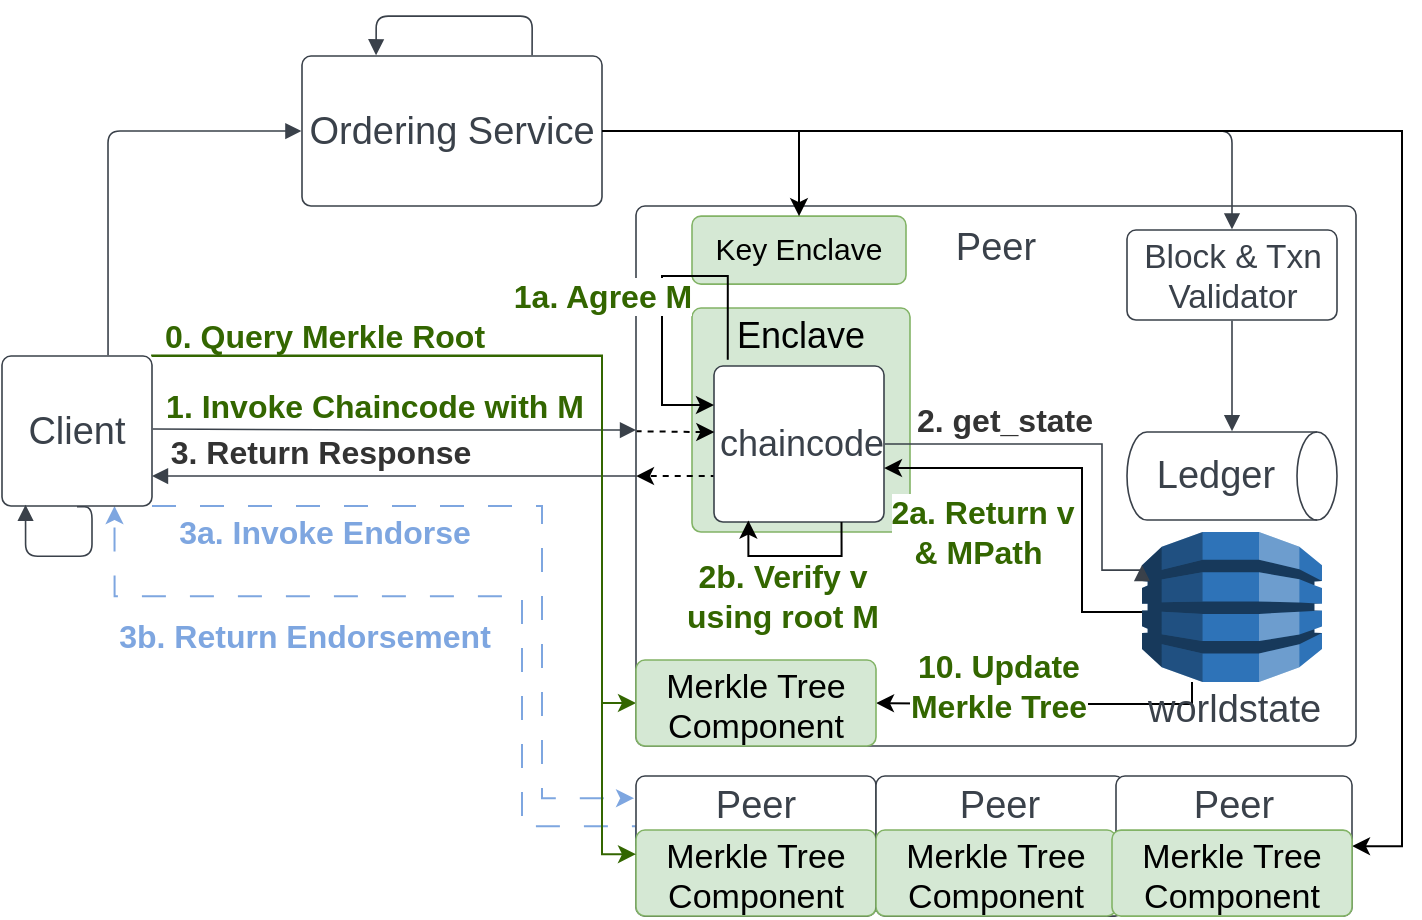<mxfile version="23.1.7" type="github">
  <diagram name="Page-1" id="2Qo3VVF-3oib3DrqM41G">
    <mxGraphModel dx="995" dy="664" grid="1" gridSize="10" guides="1" tooltips="1" connect="1" arrows="1" fold="1" page="1" pageScale="1" pageWidth="850" pageHeight="1100" math="0" shadow="0">
      <root>
        <mxCell id="0" />
        <mxCell id="1" parent="0" />
        <mxCell id="80n4Q8HTgA_iZEEhI7hq-1" style="edgeStyle=orthogonalEdgeStyle;rounded=0;orthogonalLoop=1;jettySize=auto;html=1;exitX=0;exitY=0.5;exitDx=0;exitDy=0;entryX=0.75;entryY=1;entryDx=0;entryDy=0;dashed=1;dashPattern=12 12;fillColor=#d5e8d4;strokeColor=#7EA6E0;" edge="1" parent="1" source="80n4Q8HTgA_iZEEhI7hq-3" target="80n4Q8HTgA_iZEEhI7hq-4">
          <mxGeometry relative="1" as="geometry">
            <Array as="points">
              <mxPoint x="367" y="455.08" />
              <mxPoint x="310" y="455.08" />
              <mxPoint x="310" y="340.08" />
              <mxPoint x="106" y="340.08" />
            </Array>
          </mxGeometry>
        </mxCell>
        <mxCell id="80n4Q8HTgA_iZEEhI7hq-49" value="&lt;b&gt;&lt;font color=&quot;#7ea6e0&quot; style=&quot;font-size: 16px;&quot;&gt;3b. Return Endorsement&lt;/font&gt;&lt;/b&gt;" style="edgeLabel;html=1;align=center;verticalAlign=middle;resizable=0;points=[];" vertex="1" connectable="0" parent="80n4Q8HTgA_iZEEhI7hq-1">
          <mxGeometry x="0.447" relative="1" as="geometry">
            <mxPoint x="20" y="20" as="offset" />
          </mxGeometry>
        </mxCell>
        <mxCell id="80n4Q8HTgA_iZEEhI7hq-3" value="&lt;font style=&quot;font-size: 19px;&quot;&gt;Peer&lt;/font&gt;&lt;br&gt;&lt;br&gt;&lt;br&gt;&lt;br&gt;&lt;br&gt;&lt;br&gt;&lt;br&gt;&lt;br&gt;&lt;br&gt;&lt;br&gt;&lt;div&gt;&lt;br/&gt;&lt;/div&gt;" style="html=1;overflow=block;blockSpacing=1;whiteSpace=wrap;fontSize=16.7;fontColor=#3a414a;spacing=3.8;strokeColor=#3a414a;strokeOpacity=100;rounded=1;absoluteArcSize=1;arcSize=9;strokeWidth=0.8;lucidId=gJdIC6EkD9Za;container=1;collapsible=0;" vertex="1" parent="1">
          <mxGeometry x="367" y="430.03" width="120" height="70.05" as="geometry" />
        </mxCell>
        <mxCell id="80n4Q8HTgA_iZEEhI7hq-33" value="&lt;font style=&quot;font-size: 17px;&quot;&gt;Merkle Tree Component&lt;/font&gt;" style="html=1;overflow=block;blockSpacing=1;whiteSpace=wrap;fontSize=16.7;spacing=3.8;strokeColor=#82b366;strokeOpacity=100;rounded=1;absoluteArcSize=1;arcSize=9;strokeWidth=0.8;lucidId=gJdI5SxZYz~T;fillColor=#d5e8d4;" vertex="1" parent="80n4Q8HTgA_iZEEhI7hq-3">
          <mxGeometry y="27" width="120" height="43" as="geometry" />
        </mxCell>
        <mxCell id="80n4Q8HTgA_iZEEhI7hq-44" style="edgeStyle=orthogonalEdgeStyle;rounded=0;orthogonalLoop=1;jettySize=auto;html=1;exitX=1;exitY=0;exitDx=0;exitDy=0;entryX=0;entryY=0.5;entryDx=0;entryDy=0;strokeColor=#336600;" edge="1" parent="1" source="80n4Q8HTgA_iZEEhI7hq-4" target="80n4Q8HTgA_iZEEhI7hq-37">
          <mxGeometry relative="1" as="geometry">
            <Array as="points">
              <mxPoint x="350" y="220.08" />
              <mxPoint x="350" y="394.08" />
            </Array>
          </mxGeometry>
        </mxCell>
        <mxCell id="80n4Q8HTgA_iZEEhI7hq-45" value="&lt;b&gt;&lt;font style=&quot;font-size: 16px;&quot; color=&quot;#336600&quot;&gt;0. Query Merkle Root&lt;/font&gt;&lt;/b&gt;" style="edgeLabel;html=1;align=center;verticalAlign=middle;resizable=0;points=[];" vertex="1" connectable="0" parent="80n4Q8HTgA_iZEEhI7hq-44">
          <mxGeometry x="-0.637" y="1" relative="1" as="geometry">
            <mxPoint x="10" y="-9" as="offset" />
          </mxGeometry>
        </mxCell>
        <mxCell id="80n4Q8HTgA_iZEEhI7hq-4" value="&lt;font style=&quot;font-size: 19px;&quot;&gt;Client&lt;/font&gt;" style="html=1;overflow=block;blockSpacing=1;whiteSpace=wrap;fontSize=16.7;fontColor=#3a414a;spacing=3.8;strokeColor=#3a414a;strokeOpacity=100;rounded=1;absoluteArcSize=1;arcSize=9;strokeWidth=0.8;lucidId=gJdIgxv0D-uK;" vertex="1" parent="1">
          <mxGeometry x="50" y="220.03" width="75" height="75" as="geometry" />
        </mxCell>
        <mxCell id="80n4Q8HTgA_iZEEhI7hq-5" value="&lt;font style=&quot;font-size: 19px;&quot;&gt;Ordering Service&lt;/font&gt;" style="html=1;overflow=block;blockSpacing=1;whiteSpace=wrap;fontSize=16.7;fontColor=#3a414a;spacing=3.8;strokeColor=#3a414a;strokeOpacity=100;rounded=1;absoluteArcSize=1;arcSize=9;strokeWidth=0.8;lucidId=gJdIvHb7BSO.;" vertex="1" parent="1">
          <mxGeometry x="200" y="70.03" width="150" height="75" as="geometry" />
        </mxCell>
        <mxCell id="80n4Q8HTgA_iZEEhI7hq-6" value="&lt;font style=&quot;font-size: 19px;&quot;&gt;Peer&lt;br&gt;&lt;br&gt;&lt;br&gt;&lt;br&gt;&lt;br&gt;&lt;br&gt;&lt;br&gt;&lt;br&gt;&lt;br&gt;&lt;br&gt;&lt;br&gt;&lt;/font&gt;" style="html=1;overflow=block;blockSpacing=1;whiteSpace=wrap;fontSize=16.7;fontColor=#3a414a;spacing=3.8;strokeColor=#3a414a;strokeOpacity=100;rounded=1;absoluteArcSize=1;arcSize=9;strokeWidth=0.8;lucidId=gJdIC6EkD9Za;container=1;collapsible=0;" vertex="1" parent="1">
          <mxGeometry x="367" y="145.03" width="360" height="270" as="geometry" />
        </mxCell>
        <mxCell id="80n4Q8HTgA_iZEEhI7hq-7" value="&lt;span style=&quot;font-size: 18px;&quot;&gt;Enclave&lt;br&gt;&lt;br&gt;&lt;br&gt;&lt;br&gt;&lt;br&gt;&lt;/span&gt;" style="html=1;overflow=block;blockSpacing=1;whiteSpace=wrap;fontSize=16.7;spacing=3.8;strokeColor=#82b366;strokeOpacity=100;rounded=1;absoluteArcSize=1;arcSize=9;strokeWidth=0.8;lucidId=gJdI5SxZYz~T;fillColor=#d5e8d4;" vertex="1" parent="80n4Q8HTgA_iZEEhI7hq-6">
          <mxGeometry x="28" y="51" width="109" height="112" as="geometry" />
        </mxCell>
        <mxCell id="80n4Q8HTgA_iZEEhI7hq-8" style="edgeStyle=orthogonalEdgeStyle;rounded=0;orthogonalLoop=1;jettySize=auto;html=1;entryX=0;entryY=0.5;entryDx=0;entryDy=0;exitX=-0.016;exitY=0.705;exitDx=0;exitDy=0;exitPerimeter=0;dashed=1;" edge="1" parent="80n4Q8HTgA_iZEEhI7hq-6" source="80n4Q8HTgA_iZEEhI7hq-9" target="80n4Q8HTgA_iZEEhI7hq-6">
          <mxGeometry relative="1" as="geometry">
            <Array as="points">
              <mxPoint x="39" y="135" />
              <mxPoint x="39" y="135" />
            </Array>
          </mxGeometry>
        </mxCell>
        <mxCell id="80n4Q8HTgA_iZEEhI7hq-9" value="&lt;font style=&quot;font-size: 18px;&quot;&gt;chaincode&lt;/font&gt;" style="html=1;overflow=block;blockSpacing=1;whiteSpace=wrap;fontSize=16.7;fontColor=#3a414a;spacing=3.8;strokeColor=#3a414a;strokeOpacity=100;rounded=1;absoluteArcSize=1;arcSize=9;strokeWidth=0.8;lucidId=gJdI5SxZYz~T;" vertex="1" parent="80n4Q8HTgA_iZEEhI7hq-6">
          <mxGeometry x="39" y="80" width="85" height="78" as="geometry" />
        </mxCell>
        <mxCell id="80n4Q8HTgA_iZEEhI7hq-38" style="edgeStyle=orthogonalEdgeStyle;rounded=0;orthogonalLoop=1;jettySize=auto;html=1;entryX=1;entryY=0.5;entryDx=0;entryDy=0;" edge="1" parent="80n4Q8HTgA_iZEEhI7hq-6" source="80n4Q8HTgA_iZEEhI7hq-10" target="80n4Q8HTgA_iZEEhI7hq-37">
          <mxGeometry relative="1" as="geometry">
            <Array as="points">
              <mxPoint x="278" y="249" />
              <mxPoint x="177" y="249" />
            </Array>
          </mxGeometry>
        </mxCell>
        <mxCell id="80n4Q8HTgA_iZEEhI7hq-39" value="&lt;b style=&quot;font-size: 16px;&quot;&gt;&lt;font color=&quot;#336600&quot;&gt;10. Update&lt;br&gt;Merkle Tree&lt;/font&gt;&lt;/b&gt;" style="edgeLabel;html=1;align=center;verticalAlign=middle;resizable=0;points=[];" vertex="1" connectable="0" parent="80n4Q8HTgA_iZEEhI7hq-38">
          <mxGeometry x="0.473" y="1" relative="1" as="geometry">
            <mxPoint x="16" y="-10" as="offset" />
          </mxGeometry>
        </mxCell>
        <mxCell id="80n4Q8HTgA_iZEEhI7hq-10" value="&lt;font style=&quot;font-size: 19px;&quot;&gt;worldstate&lt;/font&gt;" style="html=1;overflow=block;blockSpacing=1;whiteSpace=wrap;shape=mxgraph.aws3.dynamo_db;labelPosition=center;verticalLabelPosition=bottom;align=center;verticalAlign=top;pointerEvents=1;fontSize=16.7;fontColor=#3a414a;spacing=3.8;strokeColor=#3a414a;strokeOpacity=100;rounded=1;absoluteArcSize=1;arcSize=9;fillColor=#2e73b8;strokeWidth=0.8;lucidId=gJdIeH.mhM4w;" vertex="1" parent="80n4Q8HTgA_iZEEhI7hq-6">
          <mxGeometry x="253" y="163" width="90" height="75" as="geometry" />
        </mxCell>
        <mxCell id="80n4Q8HTgA_iZEEhI7hq-11" value="Block &amp;amp; Txn&lt;br&gt;Validator" style="html=1;overflow=block;blockSpacing=1;whiteSpace=wrap;fontSize=16.7;fontColor=#3a414a;spacing=3.8;strokeColor=#3a414a;strokeOpacity=100;rounded=1;absoluteArcSize=1;arcSize=9;strokeWidth=0.8;lucidId=gJdIPFnTu.oT;" vertex="1" parent="80n4Q8HTgA_iZEEhI7hq-6">
          <mxGeometry x="245.5" y="12" width="105" height="45" as="geometry" />
        </mxCell>
        <mxCell id="80n4Q8HTgA_iZEEhI7hq-12" value="&lt;font style=&quot;font-size: 19px;&quot;&gt;Ledger&lt;/font&gt;" style="html=1;overflow=block;blockSpacing=1;whiteSpace=wrap;shape=cylinder3;direction=south;size=10;anchorPointDirection=0;boundedLbl=1;fontSize=16.7;fontColor=#3a414a;spacing=3.8;strokeColor=#3a414a;strokeOpacity=100;rounded=1;absoluteArcSize=1;arcSize=9;strokeWidth=0.8;lucidId=gJdIh2kn3Ske;" vertex="1" parent="80n4Q8HTgA_iZEEhI7hq-6">
          <mxGeometry x="245.5" y="113" width="105" height="44" as="geometry" />
        </mxCell>
        <mxCell id="80n4Q8HTgA_iZEEhI7hq-13" value="" style="html=1;jettySize=18;whiteSpace=wrap;fontSize=13;strokeColor=#3a414a;strokeOpacity=100;strokeWidth=0.8;rounded=0;arcSize=12;edgeStyle=orthogonalEdgeStyle;startArrow=none;endArrow=block;endFill=1;exitX=1.005;exitY=0.5;exitPerimeter=0;entryX=0;entryY=0.22;entryPerimeter=0;lucidId=gJdI9AyTRsS.;entryDx=0;entryDy=0;curved=0;" edge="1" parent="80n4Q8HTgA_iZEEhI7hq-6" source="80n4Q8HTgA_iZEEhI7hq-9" target="80n4Q8HTgA_iZEEhI7hq-10">
          <mxGeometry width="100" height="100" relative="1" as="geometry">
            <Array as="points">
              <mxPoint x="233" y="119" />
              <mxPoint x="233" y="182" />
              <mxPoint x="253" y="182" />
            </Array>
          </mxGeometry>
        </mxCell>
        <mxCell id="80n4Q8HTgA_iZEEhI7hq-14" value="&lt;font style=&quot;font-size: 16px;&quot;&gt;2. get_state&lt;/font&gt;" style="text;html=1;resizable=0;labelBackgroundColor=default;align=center;verticalAlign=middle;fontStyle=1;fontColor=#333333;fontSize=13.3;" vertex="1" parent="80n4Q8HTgA_iZEEhI7hq-13">
          <mxGeometry x="-0.478" relative="1" as="geometry">
            <mxPoint x="9" y="-12" as="offset" />
          </mxGeometry>
        </mxCell>
        <mxCell id="80n4Q8HTgA_iZEEhI7hq-15" value="" style="html=1;jettySize=18;whiteSpace=wrap;fontSize=13;strokeColor=#3a414a;strokeOpacity=100;strokeWidth=0.8;rounded=1;arcSize=12;edgeStyle=orthogonalEdgeStyle;startArrow=none;endArrow=block;endFill=1;exitX=0.5;exitY=1.008;exitPerimeter=0;entryX=0.5;entryY=-0.009;entryPerimeter=0;lucidId=gJdIpPk4oHPC;" edge="1" parent="80n4Q8HTgA_iZEEhI7hq-6" source="80n4Q8HTgA_iZEEhI7hq-11" target="80n4Q8HTgA_iZEEhI7hq-12">
          <mxGeometry width="100" height="100" relative="1" as="geometry">
            <Array as="points" />
          </mxGeometry>
        </mxCell>
        <mxCell id="80n4Q8HTgA_iZEEhI7hq-17" style="edgeStyle=orthogonalEdgeStyle;rounded=0;orthogonalLoop=1;jettySize=auto;html=1;entryX=0.001;entryY=0.417;entryDx=0;entryDy=0;entryPerimeter=0;exitX=0.002;exitY=0.423;exitDx=0;exitDy=0;exitPerimeter=0;dashed=1;startArrow=classic;startFill=1;endArrow=none;endFill=0;" edge="1" parent="80n4Q8HTgA_iZEEhI7hq-6" source="80n4Q8HTgA_iZEEhI7hq-9" target="80n4Q8HTgA_iZEEhI7hq-6">
          <mxGeometry relative="1" as="geometry">
            <Array as="points">
              <mxPoint x="29" y="113" />
            </Array>
          </mxGeometry>
        </mxCell>
        <mxCell id="80n4Q8HTgA_iZEEhI7hq-37" value="&lt;font style=&quot;font-size: 17px;&quot;&gt;Merkle Tree Component&lt;/font&gt;" style="html=1;overflow=block;blockSpacing=1;whiteSpace=wrap;fontSize=16.7;spacing=3.8;strokeColor=#82b366;strokeOpacity=100;rounded=1;absoluteArcSize=1;arcSize=9;strokeWidth=0.8;lucidId=gJdI5SxZYz~T;fillColor=#d5e8d4;" vertex="1" parent="80n4Q8HTgA_iZEEhI7hq-6">
          <mxGeometry y="227.0" width="120" height="43" as="geometry" />
        </mxCell>
        <mxCell id="80n4Q8HTgA_iZEEhI7hq-41" style="edgeStyle=orthogonalEdgeStyle;rounded=0;orthogonalLoop=1;jettySize=auto;html=1;entryX=1;entryY=0.654;entryDx=0;entryDy=0;entryPerimeter=0;" edge="1" parent="80n4Q8HTgA_iZEEhI7hq-6" source="80n4Q8HTgA_iZEEhI7hq-10" target="80n4Q8HTgA_iZEEhI7hq-9">
          <mxGeometry relative="1" as="geometry">
            <Array as="points">
              <mxPoint x="223" y="203" />
              <mxPoint x="223" y="131" />
            </Array>
          </mxGeometry>
        </mxCell>
        <mxCell id="80n4Q8HTgA_iZEEhI7hq-42" value="&lt;font style=&quot;font-size: 16px;&quot; color=&quot;#336600&quot;&gt;&lt;b&gt;2a. Return v&lt;br&gt;&amp;amp; MPath&amp;nbsp;&lt;/b&gt;&lt;/font&gt;" style="edgeLabel;html=1;align=center;verticalAlign=middle;resizable=0;points=[];" vertex="1" connectable="0" parent="80n4Q8HTgA_iZEEhI7hq-41">
          <mxGeometry x="0.391" y="3" relative="1" as="geometry">
            <mxPoint x="-12" y="29" as="offset" />
          </mxGeometry>
        </mxCell>
        <mxCell id="80n4Q8HTgA_iZEEhI7hq-43" value="&lt;b style=&quot;font-size: 16px;&quot;&gt;&lt;font color=&quot;#336600&quot;&gt;2b. Verify v&lt;br&gt;using root M&lt;/font&gt;&lt;/b&gt;" style="edgeStyle=orthogonalEdgeStyle;rounded=0;orthogonalLoop=1;jettySize=auto;html=1;entryX=0.202;entryY=0.99;entryDx=0;entryDy=0;entryPerimeter=0;exitX=0.75;exitY=1;exitDx=0;exitDy=0;" edge="1" parent="80n4Q8HTgA_iZEEhI7hq-6" source="80n4Q8HTgA_iZEEhI7hq-9" target="80n4Q8HTgA_iZEEhI7hq-9">
          <mxGeometry x="0.15" y="20" relative="1" as="geometry">
            <Array as="points">
              <mxPoint x="103" y="175" />
              <mxPoint x="56" y="175" />
            </Array>
            <mxPoint as="offset" />
          </mxGeometry>
        </mxCell>
        <mxCell id="80n4Q8HTgA_iZEEhI7hq-50" value="&lt;span style=&quot;font-size: 15px;&quot;&gt;Key Enclave&lt;br&gt;&lt;/span&gt;" style="html=1;overflow=block;blockSpacing=1;whiteSpace=wrap;fontSize=16.7;spacing=3.8;strokeColor=#82b366;strokeOpacity=100;rounded=1;absoluteArcSize=1;arcSize=9;strokeWidth=0.8;lucidId=gJdI5SxZYz~T;fillColor=#d5e8d4;" vertex="1" parent="80n4Q8HTgA_iZEEhI7hq-6">
          <mxGeometry x="28" y="5.05" width="107" height="34" as="geometry" />
        </mxCell>
        <mxCell id="80n4Q8HTgA_iZEEhI7hq-52" style="edgeStyle=orthogonalEdgeStyle;rounded=0;orthogonalLoop=1;jettySize=auto;html=1;exitX=0.081;exitY=-0.041;exitDx=0;exitDy=0;entryX=0;entryY=0.25;entryDx=0;entryDy=0;exitPerimeter=0;" edge="1" parent="80n4Q8HTgA_iZEEhI7hq-6" source="80n4Q8HTgA_iZEEhI7hq-9" target="80n4Q8HTgA_iZEEhI7hq-9">
          <mxGeometry relative="1" as="geometry">
            <mxPoint x="-47" y="25.05" as="targetPoint" />
            <Array as="points">
              <mxPoint x="46" y="35" />
              <mxPoint x="13" y="35" />
              <mxPoint x="13" y="100" />
            </Array>
          </mxGeometry>
        </mxCell>
        <mxCell id="80n4Q8HTgA_iZEEhI7hq-53" value="&lt;b&gt;&lt;font style=&quot;font-size: 16px;&quot; color=&quot;#336600&quot;&gt;1a. Agree M&lt;/font&gt;&lt;/b&gt;" style="edgeLabel;html=1;align=center;verticalAlign=middle;resizable=0;points=[];" vertex="1" connectable="0" parent="80n4Q8HTgA_iZEEhI7hq-52">
          <mxGeometry x="0.085" y="-1" relative="1" as="geometry">
            <mxPoint x="-29" y="-5" as="offset" />
          </mxGeometry>
        </mxCell>
        <mxCell id="80n4Q8HTgA_iZEEhI7hq-18" value="" style="html=1;jettySize=18;whiteSpace=wrap;fontSize=13;strokeColor=#3a414a;strokeOpacity=100;strokeWidth=0.8;rounded=1;arcSize=12;edgeStyle=orthogonalEdgeStyle;startArrow=none;endArrow=block;endFill=1;exitX=1.005;exitY=0.5;exitPerimeter=0;lucidId=gJdIXWOxPbk5;" edge="1" parent="1">
          <mxGeometry width="100" height="100" relative="1" as="geometry">
            <Array as="points" />
            <mxPoint x="125.375" y="256.53" as="sourcePoint" />
            <mxPoint x="367" y="257.03" as="targetPoint" />
          </mxGeometry>
        </mxCell>
        <mxCell id="80n4Q8HTgA_iZEEhI7hq-19" value="&lt;font color=&quot;#336600&quot; size=&quot;1&quot;&gt;&lt;span style=&quot;caret-color: rgb(51, 51, 51);&quot;&gt;&lt;b style=&quot;font-size: 16px;&quot;&gt;1. Invoke Chaincode with M&lt;/b&gt;&lt;/span&gt;&lt;/font&gt;" style="text;html=1;resizable=0;labelBackgroundColor=default;align=center;verticalAlign=middle;" vertex="1" parent="80n4Q8HTgA_iZEEhI7hq-18">
          <mxGeometry x="-0.662" relative="1" as="geometry">
            <mxPoint x="69" y="-12" as="offset" />
          </mxGeometry>
        </mxCell>
        <mxCell id="80n4Q8HTgA_iZEEhI7hq-20" style="edgeStyle=orthogonalEdgeStyle;rounded=0;orthogonalLoop=1;jettySize=auto;html=1;exitX=0;exitY=0;exitDx=0;exitDy=0;" edge="1" parent="80n4Q8HTgA_iZEEhI7hq-18" source="80n4Q8HTgA_iZEEhI7hq-19" target="80n4Q8HTgA_iZEEhI7hq-19">
          <mxGeometry relative="1" as="geometry" />
        </mxCell>
        <mxCell id="80n4Q8HTgA_iZEEhI7hq-21" style="edgeStyle=orthogonalEdgeStyle;rounded=0;orthogonalLoop=1;jettySize=auto;html=1;exitX=0;exitY=0;exitDx=0;exitDy=0;" edge="1" parent="80n4Q8HTgA_iZEEhI7hq-18" source="80n4Q8HTgA_iZEEhI7hq-19" target="80n4Q8HTgA_iZEEhI7hq-19">
          <mxGeometry relative="1" as="geometry" />
        </mxCell>
        <mxCell id="80n4Q8HTgA_iZEEhI7hq-22" value="" style="html=1;jettySize=18;whiteSpace=wrap;overflow=block;blockSpacing=1;fontSize=13;strokeColor=#3a414a;strokeOpacity=100;strokeWidth=0.8;rounded=1;arcSize=12;edgeStyle=orthogonalEdgeStyle;startArrow=none;endArrow=block;endFill=1;exitX=0.5;exitY=1.005;exitPerimeter=0;lucidId=gJdI6e9lcOTb;entryX=0.157;entryY=0.992;entryDx=0;entryDy=0;entryPerimeter=0;" edge="1" parent="1" source="80n4Q8HTgA_iZEEhI7hq-4" target="80n4Q8HTgA_iZEEhI7hq-4">
          <mxGeometry width="100" height="100" relative="1" as="geometry">
            <Array as="points">
              <mxPoint x="95" y="295.08" />
              <mxPoint x="95" y="320.08" />
              <mxPoint x="62" y="320.08" />
            </Array>
            <mxPoint x="45" y="340.08" as="targetPoint" />
          </mxGeometry>
        </mxCell>
        <mxCell id="80n4Q8HTgA_iZEEhI7hq-23" value="" style="html=1;jettySize=18;whiteSpace=wrap;fontSize=13;strokeColor=#3a414a;strokeOpacity=100;strokeWidth=0.8;rounded=1;arcSize=12;edgeStyle=orthogonalEdgeStyle;startArrow=none;endArrow=block;endFill=1;exitX=0.707;exitY=-0.005;exitPerimeter=0;entryX=-0.002;entryY=0.5;entryPerimeter=0;lucidId=gJdIMfJJn0Pu;" edge="1" parent="1" source="80n4Q8HTgA_iZEEhI7hq-4" target="80n4Q8HTgA_iZEEhI7hq-5">
          <mxGeometry width="100" height="100" relative="1" as="geometry">
            <Array as="points" />
          </mxGeometry>
        </mxCell>
        <mxCell id="80n4Q8HTgA_iZEEhI7hq-24" value="" style="html=1;jettySize=18;whiteSpace=wrap;fontSize=13;strokeColor=#3a414a;strokeOpacity=100;strokeWidth=0.8;rounded=1;arcSize=12;edgeStyle=orthogonalEdgeStyle;startArrow=none;endArrow=block;endFill=1;exitX=0.767;exitY=-0.005;exitPerimeter=0;entryX=0.247;entryY=-0.005;entryPerimeter=0;lucidId=gJdIUVIgrSRE;" edge="1" parent="1" source="80n4Q8HTgA_iZEEhI7hq-5" target="80n4Q8HTgA_iZEEhI7hq-5">
          <mxGeometry width="100" height="100" relative="1" as="geometry">
            <Array as="points">
              <mxPoint x="315" y="50.03" generated="1" />
              <mxPoint x="237" y="50.03" generated="1" />
            </Array>
          </mxGeometry>
        </mxCell>
        <mxCell id="80n4Q8HTgA_iZEEhI7hq-25" value="" style="html=1;jettySize=18;whiteSpace=wrap;fontSize=13;strokeColor=#3a414a;strokeOpacity=100;strokeWidth=0.8;rounded=1;arcSize=12;edgeStyle=orthogonalEdgeStyle;startArrow=none;endArrow=block;endFill=1;lucidId=gJdIGSDJXt0t;" edge="1" parent="1">
          <mxGeometry width="100" height="100" relative="1" as="geometry">
            <Array as="points" />
            <mxPoint x="367" y="280.03" as="sourcePoint" />
            <mxPoint x="125" y="280.03" as="targetPoint" />
          </mxGeometry>
        </mxCell>
        <mxCell id="80n4Q8HTgA_iZEEhI7hq-26" value="&lt;font style=&quot;font-size: 16px;&quot;&gt;3. Return Response&lt;/font&gt;" style="text;html=1;resizable=0;labelBackgroundColor=default;align=center;verticalAlign=middle;fontStyle=1;fontColor=#333333;fontSize=13.3;" vertex="1" parent="80n4Q8HTgA_iZEEhI7hq-25">
          <mxGeometry x="0.507" relative="1" as="geometry">
            <mxPoint x="24" y="-12" as="offset" />
          </mxGeometry>
        </mxCell>
        <mxCell id="80n4Q8HTgA_iZEEhI7hq-27" value="" style="html=1;jettySize=18;whiteSpace=wrap;fontSize=13;strokeColor=#3a414a;strokeOpacity=100;strokeWidth=0.8;rounded=1;arcSize=12;edgeStyle=orthogonalEdgeStyle;startArrow=none;endArrow=block;endFill=1;exitX=1.002;exitY=0.5;exitPerimeter=0;entryX=0.5;entryY=-0.008;entryPerimeter=0;lucidId=gJdI1uD7Hwsn;" edge="1" parent="1" source="80n4Q8HTgA_iZEEhI7hq-5" target="80n4Q8HTgA_iZEEhI7hq-11">
          <mxGeometry width="100" height="100" relative="1" as="geometry">
            <Array as="points" />
          </mxGeometry>
        </mxCell>
        <mxCell id="80n4Q8HTgA_iZEEhI7hq-28" style="edgeStyle=orthogonalEdgeStyle;rounded=0;orthogonalLoop=1;jettySize=auto;html=1;entryX=1;entryY=0.5;entryDx=0;entryDy=0;" edge="1" parent="1" source="80n4Q8HTgA_iZEEhI7hq-5" target="80n4Q8HTgA_iZEEhI7hq-30">
          <mxGeometry relative="1" as="geometry">
            <mxPoint x="770" y="480.08" as="targetPoint" />
            <Array as="points">
              <mxPoint x="750" y="108.08" />
              <mxPoint x="750" y="465.08" />
            </Array>
          </mxGeometry>
        </mxCell>
        <mxCell id="80n4Q8HTgA_iZEEhI7hq-29" value="&lt;font style=&quot;font-size: 19px;&quot;&gt;Peer&lt;br&gt;&lt;br&gt;&lt;br&gt;&lt;br&gt;&lt;br&gt;&lt;br&gt;&lt;br&gt;&lt;br&gt;&lt;br&gt;&lt;br&gt;&lt;br&gt;&lt;br&gt;&lt;/font&gt;" style="html=1;overflow=block;blockSpacing=1;whiteSpace=wrap;fontSize=16.7;fontColor=#3a414a;spacing=3.8;strokeColor=#3a414a;strokeOpacity=100;rounded=1;absoluteArcSize=1;arcSize=9;strokeWidth=0.8;lucidId=gJdIC6EkD9Za;container=1;collapsible=0;" vertex="1" parent="1">
          <mxGeometry x="487" y="430.03" width="124" height="70.05" as="geometry" />
        </mxCell>
        <mxCell id="80n4Q8HTgA_iZEEhI7hq-34" value="&lt;font style=&quot;font-size: 17px;&quot;&gt;Merkle Tree Component&lt;/font&gt;" style="html=1;overflow=block;blockSpacing=1;whiteSpace=wrap;fontSize=16.7;spacing=3.8;strokeColor=#82b366;strokeOpacity=100;rounded=1;absoluteArcSize=1;arcSize=9;strokeWidth=0.8;lucidId=gJdI5SxZYz~T;fillColor=#d5e8d4;" vertex="1" parent="80n4Q8HTgA_iZEEhI7hq-29">
          <mxGeometry y="27" width="120" height="43" as="geometry" />
        </mxCell>
        <mxCell id="80n4Q8HTgA_iZEEhI7hq-30" value="&lt;font style=&quot;font-size: 19px;&quot;&gt;Peer&lt;br&gt;&lt;br&gt;&lt;br&gt;&lt;br&gt;&lt;br&gt;&lt;br&gt;&lt;br&gt;&lt;br&gt;&lt;br&gt;&lt;br&gt;&lt;br&gt;&lt;br&gt;&lt;/font&gt;" style="html=1;overflow=block;blockSpacing=1;whiteSpace=wrap;fontSize=16.7;fontColor=#3a414a;spacing=3.8;strokeColor=#3a414a;strokeOpacity=100;rounded=1;absoluteArcSize=1;arcSize=9;strokeWidth=0.8;lucidId=gJdIC6EkD9Za;container=1;collapsible=0;" vertex="1" parent="1">
          <mxGeometry x="607" y="430.03" width="118" height="70.05" as="geometry" />
        </mxCell>
        <mxCell id="80n4Q8HTgA_iZEEhI7hq-35" value="&lt;font style=&quot;font-size: 17px;&quot;&gt;Merkle Tree Component&lt;/font&gt;" style="html=1;overflow=block;blockSpacing=1;whiteSpace=wrap;fontSize=16.7;spacing=3.8;strokeColor=#82b366;strokeOpacity=100;rounded=1;absoluteArcSize=1;arcSize=9;strokeWidth=0.8;lucidId=gJdI5SxZYz~T;fillColor=#d5e8d4;" vertex="1" parent="80n4Q8HTgA_iZEEhI7hq-30">
          <mxGeometry x="-2" y="27.05" width="120" height="43" as="geometry" />
        </mxCell>
        <mxCell id="80n4Q8HTgA_iZEEhI7hq-31" style="edgeStyle=orthogonalEdgeStyle;rounded=0;orthogonalLoop=1;jettySize=auto;html=1;exitX=1;exitY=1;exitDx=0;exitDy=0;dashed=1;dashPattern=12 12;fillColor=#d5e8d4;strokeColor=#7EA6E0;entryX=-0.008;entryY=0.158;entryDx=0;entryDy=0;entryPerimeter=0;" edge="1" parent="1" source="80n4Q8HTgA_iZEEhI7hq-4" target="80n4Q8HTgA_iZEEhI7hq-3">
          <mxGeometry relative="1" as="geometry">
            <mxPoint x="140" y="490.08" as="targetPoint" />
            <Array as="points">
              <mxPoint x="320" y="295.08" />
              <mxPoint x="320" y="441.08" />
            </Array>
            <mxPoint x="35" y="380.08" as="sourcePoint" />
          </mxGeometry>
        </mxCell>
        <mxCell id="80n4Q8HTgA_iZEEhI7hq-48" value="&lt;font color=&quot;#7ea6e0&quot; style=&quot;font-size: 16px;&quot;&gt;&lt;b&gt;3a. Invoke Endorse&lt;/b&gt;&lt;/font&gt;" style="edgeLabel;html=1;align=center;verticalAlign=middle;resizable=0;points=[];" vertex="1" connectable="0" parent="80n4Q8HTgA_iZEEhI7hq-31">
          <mxGeometry x="-0.681" y="1" relative="1" as="geometry">
            <mxPoint x="24" y="14" as="offset" />
          </mxGeometry>
        </mxCell>
        <mxCell id="80n4Q8HTgA_iZEEhI7hq-46" style="edgeStyle=orthogonalEdgeStyle;rounded=0;orthogonalLoop=1;jettySize=auto;html=1;exitX=0.994;exitY=0.116;exitDx=0;exitDy=0;entryX=0;entryY=0.5;entryDx=0;entryDy=0;exitPerimeter=0;strokeColor=#336600;" edge="1" parent="1">
          <mxGeometry relative="1" as="geometry">
            <mxPoint x="124.55" y="219.73" as="sourcePoint" />
            <mxPoint x="367" y="469.53" as="targetPoint" />
            <Array as="points">
              <mxPoint x="350" y="220.08" />
              <mxPoint x="350" y="469.08" />
              <mxPoint x="367" y="469.08" />
            </Array>
          </mxGeometry>
        </mxCell>
        <mxCell id="80n4Q8HTgA_iZEEhI7hq-51" style="edgeStyle=orthogonalEdgeStyle;rounded=0;orthogonalLoop=1;jettySize=auto;html=1;entryX=0.5;entryY=0;entryDx=0;entryDy=0;" edge="1" parent="1" source="80n4Q8HTgA_iZEEhI7hq-5" target="80n4Q8HTgA_iZEEhI7hq-50">
          <mxGeometry relative="1" as="geometry" />
        </mxCell>
      </root>
    </mxGraphModel>
  </diagram>
</mxfile>
